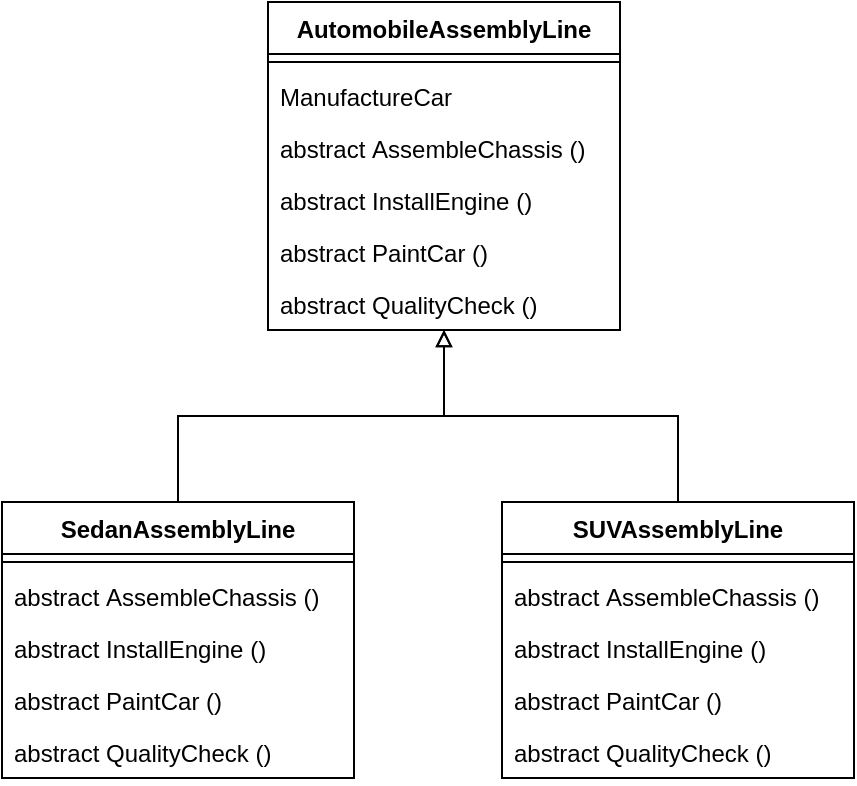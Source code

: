 <mxfile version="22.1.2" type="device">
  <diagram id="C5RBs43oDa-KdzZeNtuy" name="Page-1">
    <mxGraphModel dx="1050" dy="557" grid="1" gridSize="10" guides="1" tooltips="1" connect="1" arrows="1" fold="1" page="1" pageScale="1" pageWidth="827" pageHeight="1169" math="0" shadow="0">
      <root>
        <mxCell id="WIyWlLk6GJQsqaUBKTNV-0" />
        <mxCell id="WIyWlLk6GJQsqaUBKTNV-1" parent="WIyWlLk6GJQsqaUBKTNV-0" />
        <mxCell id="yfaAFUnxNpCcrq8j4aMS-0" value="AutomobileAssemblyLine" style="swimlane;fontStyle=1;align=center;verticalAlign=top;childLayout=stackLayout;horizontal=1;startSize=26;horizontalStack=0;resizeParent=1;resizeParentMax=0;resizeLast=0;collapsible=1;marginBottom=0;whiteSpace=wrap;html=1;" vertex="1" parent="WIyWlLk6GJQsqaUBKTNV-1">
          <mxGeometry x="334" y="260" width="176" height="164" as="geometry" />
        </mxCell>
        <mxCell id="yfaAFUnxNpCcrq8j4aMS-2" value="" style="line;strokeWidth=1;fillColor=none;align=left;verticalAlign=middle;spacingTop=-1;spacingLeft=3;spacingRight=3;rotatable=0;labelPosition=right;points=[];portConstraint=eastwest;strokeColor=inherit;" vertex="1" parent="yfaAFUnxNpCcrq8j4aMS-0">
          <mxGeometry y="26" width="176" height="8" as="geometry" />
        </mxCell>
        <mxCell id="yfaAFUnxNpCcrq8j4aMS-3" value="ManufactureCar" style="text;strokeColor=none;fillColor=none;align=left;verticalAlign=top;spacingLeft=4;spacingRight=4;overflow=hidden;rotatable=0;points=[[0,0.5],[1,0.5]];portConstraint=eastwest;whiteSpace=wrap;html=1;" vertex="1" parent="yfaAFUnxNpCcrq8j4aMS-0">
          <mxGeometry y="34" width="176" height="26" as="geometry" />
        </mxCell>
        <mxCell id="yfaAFUnxNpCcrq8j4aMS-4" value="abstract&amp;nbsp;AssembleChassis ()" style="text;strokeColor=none;fillColor=none;align=left;verticalAlign=top;spacingLeft=4;spacingRight=4;overflow=hidden;rotatable=0;points=[[0,0.5],[1,0.5]];portConstraint=eastwest;whiteSpace=wrap;html=1;" vertex="1" parent="yfaAFUnxNpCcrq8j4aMS-0">
          <mxGeometry y="60" width="176" height="26" as="geometry" />
        </mxCell>
        <mxCell id="yfaAFUnxNpCcrq8j4aMS-5" value="abstract&amp;nbsp;InstallEngine ()" style="text;strokeColor=none;fillColor=none;align=left;verticalAlign=top;spacingLeft=4;spacingRight=4;overflow=hidden;rotatable=0;points=[[0,0.5],[1,0.5]];portConstraint=eastwest;whiteSpace=wrap;html=1;" vertex="1" parent="yfaAFUnxNpCcrq8j4aMS-0">
          <mxGeometry y="86" width="176" height="26" as="geometry" />
        </mxCell>
        <mxCell id="yfaAFUnxNpCcrq8j4aMS-6" value="abstract&amp;nbsp;PaintCar ()" style="text;strokeColor=none;fillColor=none;align=left;verticalAlign=top;spacingLeft=4;spacingRight=4;overflow=hidden;rotatable=0;points=[[0,0.5],[1,0.5]];portConstraint=eastwest;whiteSpace=wrap;html=1;" vertex="1" parent="yfaAFUnxNpCcrq8j4aMS-0">
          <mxGeometry y="112" width="176" height="26" as="geometry" />
        </mxCell>
        <mxCell id="yfaAFUnxNpCcrq8j4aMS-7" value="abstract&amp;nbsp;QualityCheck ()" style="text;strokeColor=none;fillColor=none;align=left;verticalAlign=top;spacingLeft=4;spacingRight=4;overflow=hidden;rotatable=0;points=[[0,0.5],[1,0.5]];portConstraint=eastwest;whiteSpace=wrap;html=1;" vertex="1" parent="yfaAFUnxNpCcrq8j4aMS-0">
          <mxGeometry y="138" width="176" height="26" as="geometry" />
        </mxCell>
        <mxCell id="yfaAFUnxNpCcrq8j4aMS-22" style="edgeStyle=orthogonalEdgeStyle;rounded=0;orthogonalLoop=1;jettySize=auto;html=1;endArrow=block;endFill=0;" edge="1" parent="WIyWlLk6GJQsqaUBKTNV-1" source="yfaAFUnxNpCcrq8j4aMS-8" target="yfaAFUnxNpCcrq8j4aMS-0">
          <mxGeometry relative="1" as="geometry" />
        </mxCell>
        <mxCell id="yfaAFUnxNpCcrq8j4aMS-8" value="SedanAssemblyLine" style="swimlane;fontStyle=1;align=center;verticalAlign=top;childLayout=stackLayout;horizontal=1;startSize=26;horizontalStack=0;resizeParent=1;resizeParentMax=0;resizeLast=0;collapsible=1;marginBottom=0;whiteSpace=wrap;html=1;" vertex="1" parent="WIyWlLk6GJQsqaUBKTNV-1">
          <mxGeometry x="201" y="510" width="176" height="138" as="geometry" />
        </mxCell>
        <mxCell id="yfaAFUnxNpCcrq8j4aMS-9" value="" style="line;strokeWidth=1;fillColor=none;align=left;verticalAlign=middle;spacingTop=-1;spacingLeft=3;spacingRight=3;rotatable=0;labelPosition=right;points=[];portConstraint=eastwest;strokeColor=inherit;" vertex="1" parent="yfaAFUnxNpCcrq8j4aMS-8">
          <mxGeometry y="26" width="176" height="8" as="geometry" />
        </mxCell>
        <mxCell id="yfaAFUnxNpCcrq8j4aMS-11" value="abstract&amp;nbsp;AssembleChassis ()" style="text;strokeColor=none;fillColor=none;align=left;verticalAlign=top;spacingLeft=4;spacingRight=4;overflow=hidden;rotatable=0;points=[[0,0.5],[1,0.5]];portConstraint=eastwest;whiteSpace=wrap;html=1;" vertex="1" parent="yfaAFUnxNpCcrq8j4aMS-8">
          <mxGeometry y="34" width="176" height="26" as="geometry" />
        </mxCell>
        <mxCell id="yfaAFUnxNpCcrq8j4aMS-12" value="abstract&amp;nbsp;InstallEngine ()" style="text;strokeColor=none;fillColor=none;align=left;verticalAlign=top;spacingLeft=4;spacingRight=4;overflow=hidden;rotatable=0;points=[[0,0.5],[1,0.5]];portConstraint=eastwest;whiteSpace=wrap;html=1;" vertex="1" parent="yfaAFUnxNpCcrq8j4aMS-8">
          <mxGeometry y="60" width="176" height="26" as="geometry" />
        </mxCell>
        <mxCell id="yfaAFUnxNpCcrq8j4aMS-13" value="abstract&amp;nbsp;PaintCar ()" style="text;strokeColor=none;fillColor=none;align=left;verticalAlign=top;spacingLeft=4;spacingRight=4;overflow=hidden;rotatable=0;points=[[0,0.5],[1,0.5]];portConstraint=eastwest;whiteSpace=wrap;html=1;" vertex="1" parent="yfaAFUnxNpCcrq8j4aMS-8">
          <mxGeometry y="86" width="176" height="26" as="geometry" />
        </mxCell>
        <mxCell id="yfaAFUnxNpCcrq8j4aMS-14" value="abstract&amp;nbsp;QualityCheck ()" style="text;strokeColor=none;fillColor=none;align=left;verticalAlign=top;spacingLeft=4;spacingRight=4;overflow=hidden;rotatable=0;points=[[0,0.5],[1,0.5]];portConstraint=eastwest;whiteSpace=wrap;html=1;" vertex="1" parent="yfaAFUnxNpCcrq8j4aMS-8">
          <mxGeometry y="112" width="176" height="26" as="geometry" />
        </mxCell>
        <mxCell id="yfaAFUnxNpCcrq8j4aMS-23" style="edgeStyle=orthogonalEdgeStyle;rounded=0;orthogonalLoop=1;jettySize=auto;html=1;endArrow=block;endFill=0;" edge="1" parent="WIyWlLk6GJQsqaUBKTNV-1" source="yfaAFUnxNpCcrq8j4aMS-15" target="yfaAFUnxNpCcrq8j4aMS-0">
          <mxGeometry relative="1" as="geometry" />
        </mxCell>
        <mxCell id="yfaAFUnxNpCcrq8j4aMS-15" value="SUVAssemblyLine" style="swimlane;fontStyle=1;align=center;verticalAlign=top;childLayout=stackLayout;horizontal=1;startSize=26;horizontalStack=0;resizeParent=1;resizeParentMax=0;resizeLast=0;collapsible=1;marginBottom=0;whiteSpace=wrap;html=1;" vertex="1" parent="WIyWlLk6GJQsqaUBKTNV-1">
          <mxGeometry x="451" y="510" width="176" height="138" as="geometry" />
        </mxCell>
        <mxCell id="yfaAFUnxNpCcrq8j4aMS-16" value="" style="line;strokeWidth=1;fillColor=none;align=left;verticalAlign=middle;spacingTop=-1;spacingLeft=3;spacingRight=3;rotatable=0;labelPosition=right;points=[];portConstraint=eastwest;strokeColor=inherit;" vertex="1" parent="yfaAFUnxNpCcrq8j4aMS-15">
          <mxGeometry y="26" width="176" height="8" as="geometry" />
        </mxCell>
        <mxCell id="yfaAFUnxNpCcrq8j4aMS-18" value="abstract&amp;nbsp;AssembleChassis ()" style="text;strokeColor=none;fillColor=none;align=left;verticalAlign=top;spacingLeft=4;spacingRight=4;overflow=hidden;rotatable=0;points=[[0,0.5],[1,0.5]];portConstraint=eastwest;whiteSpace=wrap;html=1;" vertex="1" parent="yfaAFUnxNpCcrq8j4aMS-15">
          <mxGeometry y="34" width="176" height="26" as="geometry" />
        </mxCell>
        <mxCell id="yfaAFUnxNpCcrq8j4aMS-19" value="abstract&amp;nbsp;InstallEngine ()" style="text;strokeColor=none;fillColor=none;align=left;verticalAlign=top;spacingLeft=4;spacingRight=4;overflow=hidden;rotatable=0;points=[[0,0.5],[1,0.5]];portConstraint=eastwest;whiteSpace=wrap;html=1;" vertex="1" parent="yfaAFUnxNpCcrq8j4aMS-15">
          <mxGeometry y="60" width="176" height="26" as="geometry" />
        </mxCell>
        <mxCell id="yfaAFUnxNpCcrq8j4aMS-20" value="abstract&amp;nbsp;PaintCar ()" style="text;strokeColor=none;fillColor=none;align=left;verticalAlign=top;spacingLeft=4;spacingRight=4;overflow=hidden;rotatable=0;points=[[0,0.5],[1,0.5]];portConstraint=eastwest;whiteSpace=wrap;html=1;" vertex="1" parent="yfaAFUnxNpCcrq8j4aMS-15">
          <mxGeometry y="86" width="176" height="26" as="geometry" />
        </mxCell>
        <mxCell id="yfaAFUnxNpCcrq8j4aMS-21" value="abstract&amp;nbsp;QualityCheck ()" style="text;strokeColor=none;fillColor=none;align=left;verticalAlign=top;spacingLeft=4;spacingRight=4;overflow=hidden;rotatable=0;points=[[0,0.5],[1,0.5]];portConstraint=eastwest;whiteSpace=wrap;html=1;" vertex="1" parent="yfaAFUnxNpCcrq8j4aMS-15">
          <mxGeometry y="112" width="176" height="26" as="geometry" />
        </mxCell>
      </root>
    </mxGraphModel>
  </diagram>
</mxfile>
